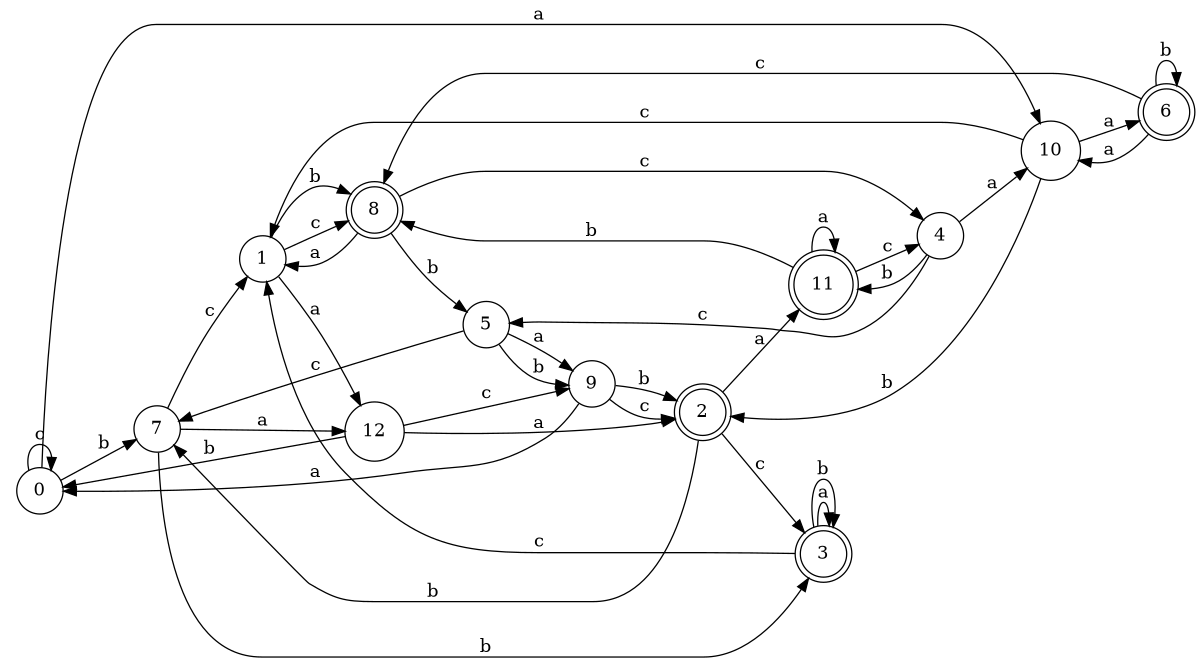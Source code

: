 digraph n11_5 {
__start0 [label="" shape="none"];

rankdir=LR;
size="8,5";

s0 [style="filled", color="black", fillcolor="white" shape="circle", label="0"];
s1 [style="filled", color="black", fillcolor="white" shape="circle", label="1"];
s2 [style="rounded,filled", color="black", fillcolor="white" shape="doublecircle", label="2"];
s3 [style="rounded,filled", color="black", fillcolor="white" shape="doublecircle", label="3"];
s4 [style="filled", color="black", fillcolor="white" shape="circle", label="4"];
s5 [style="filled", color="black", fillcolor="white" shape="circle", label="5"];
s6 [style="rounded,filled", color="black", fillcolor="white" shape="doublecircle", label="6"];
s7 [style="filled", color="black", fillcolor="white" shape="circle", label="7"];
s8 [style="rounded,filled", color="black", fillcolor="white" shape="doublecircle", label="8"];
s9 [style="filled", color="black", fillcolor="white" shape="circle", label="9"];
s10 [style="filled", color="black", fillcolor="white" shape="circle", label="10"];
s11 [style="rounded,filled", color="black", fillcolor="white" shape="doublecircle", label="11"];
s12 [style="filled", color="black", fillcolor="white" shape="circle", label="12"];
s0 -> s10 [label="a"];
s0 -> s7 [label="b"];
s0 -> s0 [label="c"];
s1 -> s12 [label="a"];
s1 -> s8 [label="b"];
s1 -> s8 [label="c"];
s2 -> s11 [label="a"];
s2 -> s7 [label="b"];
s2 -> s3 [label="c"];
s3 -> s3 [label="a"];
s3 -> s3 [label="b"];
s3 -> s1 [label="c"];
s4 -> s10 [label="a"];
s4 -> s11 [label="b"];
s4 -> s5 [label="c"];
s5 -> s9 [label="a"];
s5 -> s9 [label="b"];
s5 -> s7 [label="c"];
s6 -> s10 [label="a"];
s6 -> s6 [label="b"];
s6 -> s8 [label="c"];
s7 -> s12 [label="a"];
s7 -> s3 [label="b"];
s7 -> s1 [label="c"];
s8 -> s1 [label="a"];
s8 -> s5 [label="b"];
s8 -> s4 [label="c"];
s9 -> s0 [label="a"];
s9 -> s2 [label="b"];
s9 -> s2 [label="c"];
s10 -> s6 [label="a"];
s10 -> s2 [label="b"];
s10 -> s1 [label="c"];
s11 -> s11 [label="a"];
s11 -> s8 [label="b"];
s11 -> s4 [label="c"];
s12 -> s2 [label="a"];
s12 -> s0 [label="b"];
s12 -> s9 [label="c"];

}